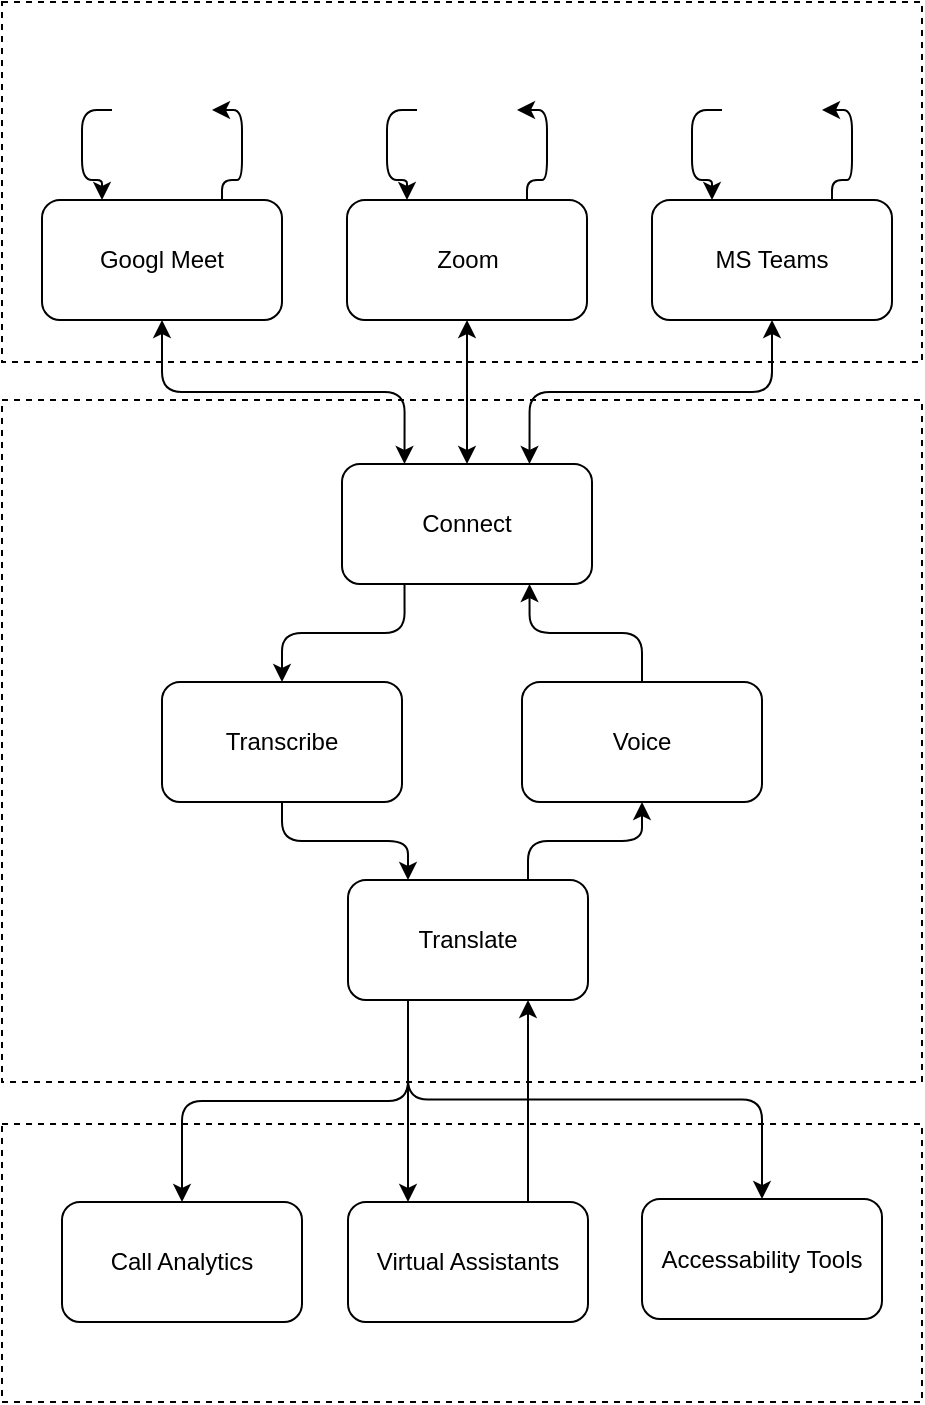 <mxfile>
    <diagram id="P1PDbZTVY6YZugZWOuXu" name="Page-1">
        <mxGraphModel dx="1058" dy="838" grid="1" gridSize="5" guides="1" tooltips="1" connect="1" arrows="1" fold="1" page="1" pageScale="1" pageWidth="1100" pageHeight="850" math="0" shadow="0">
            <root>
                <mxCell id="0"/>
                <mxCell id="1" parent="0"/>
                <mxCell id="40" value="" style="rounded=0;whiteSpace=wrap;html=1;fillColor=none;dashed=1;" vertex="1" parent="1">
                    <mxGeometry x="220" y="40" width="460" height="180" as="geometry"/>
                </mxCell>
                <mxCell id="3" value="" style="rounded=0;whiteSpace=wrap;html=1;fillColor=none;dashed=1;" vertex="1" parent="1">
                    <mxGeometry x="220" y="239" width="460" height="341" as="geometry"/>
                </mxCell>
                <mxCell id="2" value="Connect" style="rounded=1;whiteSpace=wrap;html=1;fillColor=default;" vertex="1" parent="1">
                    <mxGeometry x="390" y="271" width="125" height="60" as="geometry"/>
                </mxCell>
                <mxCell id="5" value="Googl Meet" style="rounded=1;whiteSpace=wrap;html=1;fillColor=default;" vertex="1" parent="1">
                    <mxGeometry x="240" y="139" width="120" height="60" as="geometry"/>
                </mxCell>
                <mxCell id="8" value="" style="shape=image;verticalLabelPosition=bottom;labelBackgroundColor=default;verticalAlign=top;aspect=fixed;imageAspect=0;image=https://static.vecteezy.com/system/resources/previews/019/541/409/original/people-talking-icon-in-thin-line-black-circle-frames-png.png;" vertex="1" parent="1">
                    <mxGeometry x="275" y="69" width="50" height="50" as="geometry"/>
                </mxCell>
                <mxCell id="11" value="" style="endArrow=classic;html=1;exitX=0;exitY=0.5;exitDx=0;exitDy=0;entryX=0.25;entryY=0;entryDx=0;entryDy=0;edgeStyle=orthogonalEdgeStyle;" edge="1" parent="1" source="8" target="5">
                    <mxGeometry width="50" height="50" relative="1" as="geometry">
                        <mxPoint x="300" y="248" as="sourcePoint"/>
                        <mxPoint x="350" y="198" as="targetPoint"/>
                        <Array as="points">
                            <mxPoint x="260" y="94"/>
                            <mxPoint x="260" y="129"/>
                            <mxPoint x="270" y="129"/>
                        </Array>
                    </mxGeometry>
                </mxCell>
                <mxCell id="12" value="" style="endArrow=classic;html=1;exitX=0.75;exitY=0;exitDx=0;exitDy=0;edgeStyle=orthogonalEdgeStyle;entryX=1;entryY=0.5;entryDx=0;entryDy=0;" edge="1" parent="1" source="5" target="8">
                    <mxGeometry width="50" height="50" relative="1" as="geometry">
                        <mxPoint x="225" y="423" as="sourcePoint"/>
                        <mxPoint x="275" y="373" as="targetPoint"/>
                        <Array as="points">
                            <mxPoint x="330" y="129"/>
                            <mxPoint x="340" y="129"/>
                            <mxPoint x="340" y="94"/>
                        </Array>
                    </mxGeometry>
                </mxCell>
                <mxCell id="13" value="Zoom" style="rounded=1;whiteSpace=wrap;html=1;fillColor=default;" vertex="1" parent="1">
                    <mxGeometry x="392.5" y="139" width="120" height="60" as="geometry"/>
                </mxCell>
                <mxCell id="14" value="" style="shape=image;verticalLabelPosition=bottom;labelBackgroundColor=default;verticalAlign=top;aspect=fixed;imageAspect=0;image=https://static.vecteezy.com/system/resources/previews/019/541/409/original/people-talking-icon-in-thin-line-black-circle-frames-png.png;" vertex="1" parent="1">
                    <mxGeometry x="427.5" y="69" width="50" height="50" as="geometry"/>
                </mxCell>
                <mxCell id="15" value="" style="endArrow=classic;html=1;exitX=0;exitY=0.5;exitDx=0;exitDy=0;entryX=0.25;entryY=0;entryDx=0;entryDy=0;edgeStyle=orthogonalEdgeStyle;" edge="1" parent="1" source="14" target="13">
                    <mxGeometry width="50" height="50" relative="1" as="geometry">
                        <mxPoint x="452.5" y="248" as="sourcePoint"/>
                        <mxPoint x="502.5" y="198" as="targetPoint"/>
                        <Array as="points">
                            <mxPoint x="412.5" y="94"/>
                            <mxPoint x="412.5" y="129"/>
                            <mxPoint x="422.5" y="129"/>
                        </Array>
                    </mxGeometry>
                </mxCell>
                <mxCell id="16" value="" style="endArrow=classic;html=1;exitX=0.75;exitY=0;exitDx=0;exitDy=0;edgeStyle=orthogonalEdgeStyle;entryX=1;entryY=0.5;entryDx=0;entryDy=0;" edge="1" parent="1" source="13" target="14">
                    <mxGeometry width="50" height="50" relative="1" as="geometry">
                        <mxPoint x="377.5" y="423" as="sourcePoint"/>
                        <mxPoint x="427.5" y="373" as="targetPoint"/>
                        <Array as="points">
                            <mxPoint x="482.5" y="129"/>
                            <mxPoint x="492.5" y="129"/>
                            <mxPoint x="492.5" y="94"/>
                        </Array>
                    </mxGeometry>
                </mxCell>
                <mxCell id="17" value="MS Teams" style="rounded=1;whiteSpace=wrap;html=1;fillColor=default;" vertex="1" parent="1">
                    <mxGeometry x="545" y="139" width="120" height="60" as="geometry"/>
                </mxCell>
                <mxCell id="18" value="" style="shape=image;verticalLabelPosition=bottom;labelBackgroundColor=default;verticalAlign=top;aspect=fixed;imageAspect=0;image=https://static.vecteezy.com/system/resources/previews/019/541/409/original/people-talking-icon-in-thin-line-black-circle-frames-png.png;" vertex="1" parent="1">
                    <mxGeometry x="580" y="69" width="50" height="50" as="geometry"/>
                </mxCell>
                <mxCell id="19" value="" style="endArrow=classic;html=1;exitX=0;exitY=0.5;exitDx=0;exitDy=0;entryX=0.25;entryY=0;entryDx=0;entryDy=0;edgeStyle=orthogonalEdgeStyle;" edge="1" parent="1" source="18" target="17">
                    <mxGeometry width="50" height="50" relative="1" as="geometry">
                        <mxPoint x="605" y="248" as="sourcePoint"/>
                        <mxPoint x="655" y="198" as="targetPoint"/>
                        <Array as="points">
                            <mxPoint x="565" y="94"/>
                            <mxPoint x="565" y="129"/>
                            <mxPoint x="575" y="129"/>
                        </Array>
                    </mxGeometry>
                </mxCell>
                <mxCell id="20" value="" style="endArrow=classic;html=1;exitX=0.75;exitY=0;exitDx=0;exitDy=0;edgeStyle=orthogonalEdgeStyle;entryX=1;entryY=0.5;entryDx=0;entryDy=0;" edge="1" parent="1" source="17" target="18">
                    <mxGeometry width="50" height="50" relative="1" as="geometry">
                        <mxPoint x="530" y="423" as="sourcePoint"/>
                        <mxPoint x="580" y="373" as="targetPoint"/>
                        <Array as="points">
                            <mxPoint x="635" y="129"/>
                            <mxPoint x="645" y="129"/>
                            <mxPoint x="645" y="94"/>
                        </Array>
                    </mxGeometry>
                </mxCell>
                <mxCell id="21" value="" style="endArrow=classic;startArrow=classic;html=1;entryX=0.5;entryY=1;entryDx=0;entryDy=0;" edge="1" parent="1" source="2" target="13">
                    <mxGeometry width="50" height="50" relative="1" as="geometry">
                        <mxPoint x="320" y="300" as="sourcePoint"/>
                        <mxPoint x="370" y="250" as="targetPoint"/>
                    </mxGeometry>
                </mxCell>
                <mxCell id="22" value="" style="endArrow=classic;startArrow=classic;html=1;entryX=0.5;entryY=1;entryDx=0;entryDy=0;edgeStyle=orthogonalEdgeStyle;exitX=0.25;exitY=0;exitDx=0;exitDy=0;" edge="1" parent="1" source="2" target="5">
                    <mxGeometry width="50" height="50" relative="1" as="geometry">
                        <mxPoint x="290" y="385" as="sourcePoint"/>
                        <mxPoint x="340" y="335" as="targetPoint"/>
                    </mxGeometry>
                </mxCell>
                <mxCell id="23" value="" style="endArrow=classic;startArrow=classic;html=1;exitX=0.5;exitY=1;exitDx=0;exitDy=0;entryX=0.75;entryY=0;entryDx=0;entryDy=0;edgeStyle=orthogonalEdgeStyle;" edge="1" parent="1" source="17" target="2">
                    <mxGeometry width="50" height="50" relative="1" as="geometry">
                        <mxPoint x="285" y="585" as="sourcePoint"/>
                        <mxPoint x="335" y="535" as="targetPoint"/>
                    </mxGeometry>
                </mxCell>
                <mxCell id="24" value="Transcribe" style="rounded=1;whiteSpace=wrap;html=1;fillColor=default;" vertex="1" parent="1">
                    <mxGeometry x="300" y="380" width="120" height="60" as="geometry"/>
                </mxCell>
                <mxCell id="25" value="Voice" style="rounded=1;whiteSpace=wrap;html=1;fillColor=default;" vertex="1" parent="1">
                    <mxGeometry x="480" y="380" width="120" height="60" as="geometry"/>
                </mxCell>
                <mxCell id="26" value="" style="endArrow=classic;html=1;exitX=0.25;exitY=1;exitDx=0;exitDy=0;entryX=0.5;entryY=0;entryDx=0;entryDy=0;edgeStyle=orthogonalEdgeStyle;" edge="1" parent="1" source="2" target="24">
                    <mxGeometry width="50" height="50" relative="1" as="geometry">
                        <mxPoint x="335" y="555" as="sourcePoint"/>
                        <mxPoint x="385" y="505" as="targetPoint"/>
                    </mxGeometry>
                </mxCell>
                <mxCell id="27" value="Translate" style="rounded=1;whiteSpace=wrap;html=1;fillColor=default;" vertex="1" parent="1">
                    <mxGeometry x="393" y="479" width="120" height="60" as="geometry"/>
                </mxCell>
                <mxCell id="28" value="" style="endArrow=classic;html=1;exitX=0.5;exitY=1;exitDx=0;exitDy=0;entryX=0.25;entryY=0;entryDx=0;entryDy=0;edgeStyle=orthogonalEdgeStyle;" edge="1" parent="1" source="24" target="27">
                    <mxGeometry width="50" height="50" relative="1" as="geometry">
                        <mxPoint x="380" y="700" as="sourcePoint"/>
                        <mxPoint x="430" y="650" as="targetPoint"/>
                    </mxGeometry>
                </mxCell>
                <mxCell id="29" value="" style="endArrow=classic;html=1;exitX=0.75;exitY=0;exitDx=0;exitDy=0;entryX=0.5;entryY=1;entryDx=0;entryDy=0;edgeStyle=orthogonalEdgeStyle;" edge="1" parent="1" source="27" target="25">
                    <mxGeometry width="50" height="50" relative="1" as="geometry">
                        <mxPoint x="505" y="695" as="sourcePoint"/>
                        <mxPoint x="555" y="645" as="targetPoint"/>
                    </mxGeometry>
                </mxCell>
                <mxCell id="30" value="" style="endArrow=classic;html=1;exitX=0.5;exitY=0;exitDx=0;exitDy=0;entryX=0.75;entryY=1;entryDx=0;entryDy=0;edgeStyle=orthogonalEdgeStyle;" edge="1" parent="1" source="25" target="2">
                    <mxGeometry width="50" height="50" relative="1" as="geometry">
                        <mxPoint x="565" y="715" as="sourcePoint"/>
                        <mxPoint x="615" y="665" as="targetPoint"/>
                    </mxGeometry>
                </mxCell>
                <mxCell id="31" value="" style="rounded=0;whiteSpace=wrap;html=1;fillColor=none;dashed=1;" vertex="1" parent="1">
                    <mxGeometry x="220" y="601" width="460" height="139" as="geometry"/>
                </mxCell>
                <mxCell id="35" value="" style="endArrow=classic;html=1;entryX=0.25;entryY=0;entryDx=0;entryDy=0;edgeStyle=orthogonalEdgeStyle;exitX=0.25;exitY=1;exitDx=0;exitDy=0;" edge="1" parent="1" source="27" target="37">
                    <mxGeometry width="50" height="50" relative="1" as="geometry">
                        <mxPoint x="525" y="825" as="sourcePoint"/>
                        <mxPoint x="420" y="660" as="targetPoint"/>
                    </mxGeometry>
                </mxCell>
                <mxCell id="36" value="" style="endArrow=classic;html=1;exitX=0.75;exitY=0;exitDx=0;exitDy=0;entryX=0.75;entryY=1;entryDx=0;entryDy=0;edgeStyle=orthogonalEdgeStyle;" edge="1" parent="1" source="37" target="27">
                    <mxGeometry width="50" height="50" relative="1" as="geometry">
                        <mxPoint x="480" y="660" as="sourcePoint"/>
                        <mxPoint x="525" y="790" as="targetPoint"/>
                    </mxGeometry>
                </mxCell>
                <mxCell id="37" value="Virtual Assistants" style="rounded=1;whiteSpace=wrap;html=1;fillColor=default;" vertex="1" parent="1">
                    <mxGeometry x="393" y="640" width="120" height="60" as="geometry"/>
                </mxCell>
                <mxCell id="38" value="Accessability Tools" style="rounded=1;whiteSpace=wrap;html=1;fillColor=default;" vertex="1" parent="1">
                    <mxGeometry x="540" y="638.5" width="120" height="60" as="geometry"/>
                </mxCell>
                <mxCell id="39" value="Call Analytics" style="rounded=1;whiteSpace=wrap;html=1;fillColor=default;" vertex="1" parent="1">
                    <mxGeometry x="250" y="640" width="120" height="60" as="geometry"/>
                </mxCell>
                <mxCell id="41" value="" style="endArrow=classic;html=1;exitX=0.25;exitY=1;exitDx=0;exitDy=0;entryX=0.5;entryY=0;entryDx=0;entryDy=0;edgeStyle=orthogonalEdgeStyle;" edge="1" parent="1" source="27" target="39">
                    <mxGeometry width="50" height="50" relative="1" as="geometry">
                        <mxPoint x="115" y="690" as="sourcePoint"/>
                        <mxPoint x="165" y="640" as="targetPoint"/>
                    </mxGeometry>
                </mxCell>
                <mxCell id="42" value="" style="endArrow=classic;html=1;exitX=0.25;exitY=1;exitDx=0;exitDy=0;entryX=0.5;entryY=0;entryDx=0;entryDy=0;edgeStyle=orthogonalEdgeStyle;" edge="1" parent="1" source="27" target="38">
                    <mxGeometry width="50" height="50" relative="1" as="geometry">
                        <mxPoint x="25" y="705" as="sourcePoint"/>
                        <mxPoint x="75" y="655" as="targetPoint"/>
                    </mxGeometry>
                </mxCell>
            </root>
        </mxGraphModel>
    </diagram>
</mxfile>